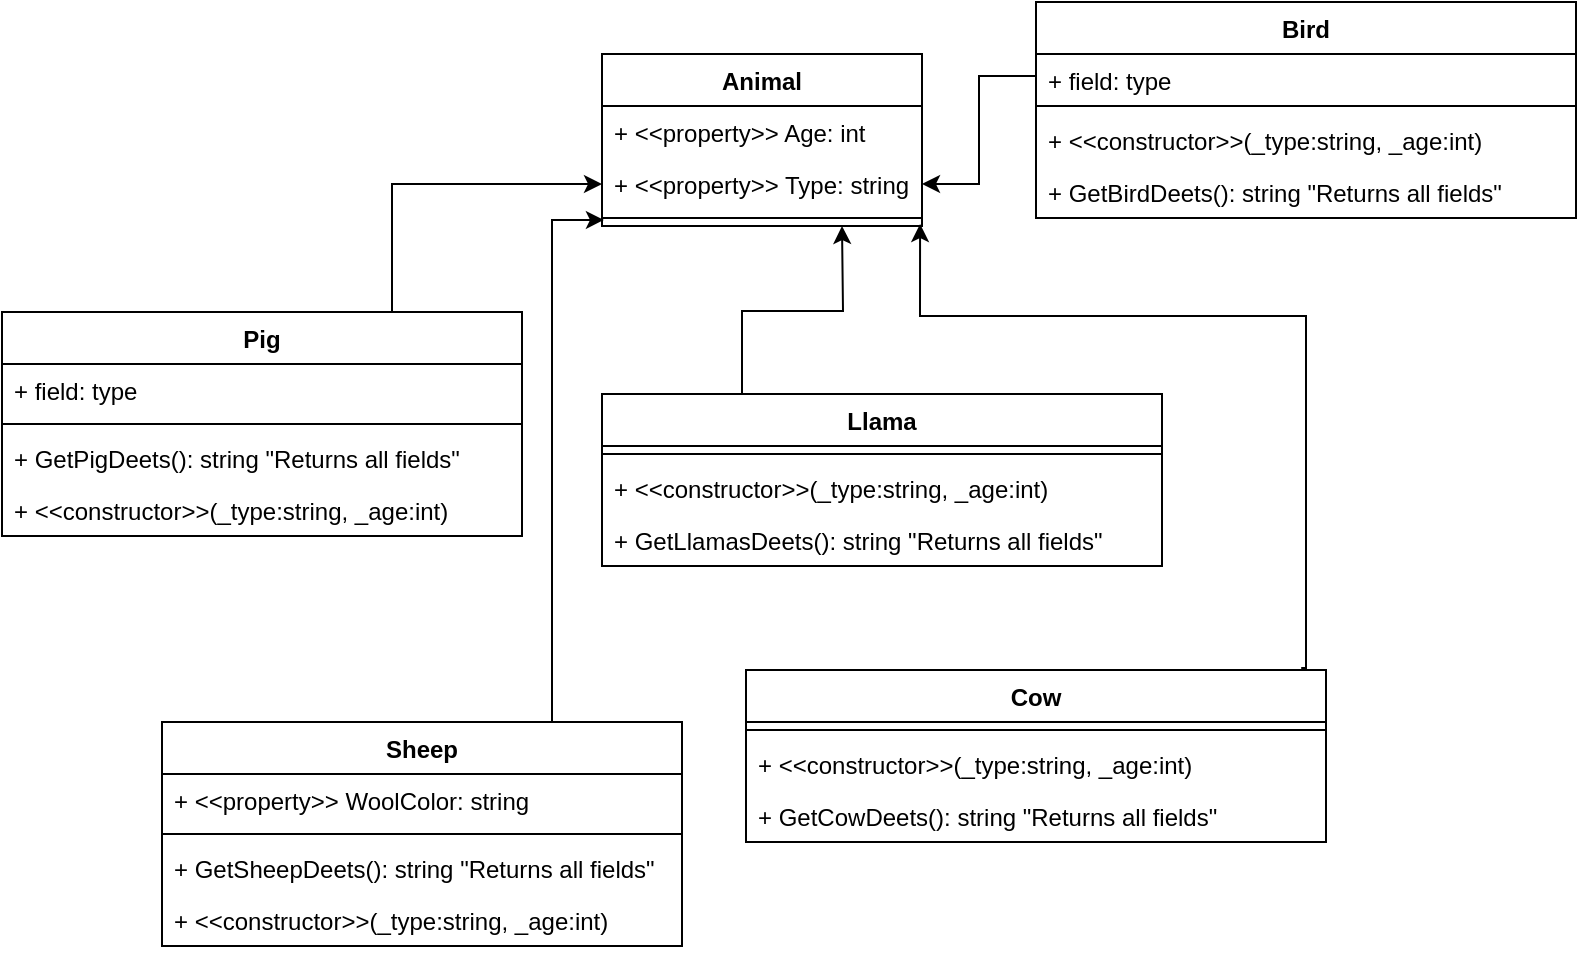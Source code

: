 <mxfile version="10.5.1" type="device"><diagram id="uHu5Dcxf6Ht232-40Qs6" name="Page-1"><mxGraphModel dx="1394" dy="796" grid="1" gridSize="10" guides="1" tooltips="1" connect="1" arrows="1" fold="1" page="1" pageScale="1" pageWidth="850" pageHeight="1100" math="0" shadow="0"><root><mxCell id="0"/><mxCell id="1" parent="0"/><mxCell id="4QBqqHJ_rNODOwjUSeU1-1" value="Animal" style="swimlane;fontStyle=1;align=center;verticalAlign=top;childLayout=stackLayout;horizontal=1;startSize=26;horizontalStack=0;resizeParent=1;resizeParentMax=0;resizeLast=0;collapsible=1;marginBottom=0;" vertex="1" parent="1"><mxGeometry x="308" y="49" width="160" height="86" as="geometry"/></mxCell><mxCell id="4QBqqHJ_rNODOwjUSeU1-33" value="+ &lt;&lt;property&gt;&gt; Age: int" style="text;strokeColor=none;fillColor=none;align=left;verticalAlign=top;spacingLeft=4;spacingRight=4;overflow=hidden;rotatable=0;points=[[0,0.5],[1,0.5]];portConstraint=eastwest;" vertex="1" parent="4QBqqHJ_rNODOwjUSeU1-1"><mxGeometry y="26" width="160" height="26" as="geometry"/></mxCell><mxCell id="4QBqqHJ_rNODOwjUSeU1-2" value="+ &lt;&lt;property&gt;&gt; Type: string" style="text;strokeColor=none;fillColor=none;align=left;verticalAlign=top;spacingLeft=4;spacingRight=4;overflow=hidden;rotatable=0;points=[[0,0.5],[1,0.5]];portConstraint=eastwest;" vertex="1" parent="4QBqqHJ_rNODOwjUSeU1-1"><mxGeometry y="52" width="160" height="26" as="geometry"/></mxCell><mxCell id="4QBqqHJ_rNODOwjUSeU1-3" value="" style="line;strokeWidth=1;fillColor=none;align=left;verticalAlign=middle;spacingTop=-1;spacingLeft=3;spacingRight=3;rotatable=0;labelPosition=right;points=[];portConstraint=eastwest;" vertex="1" parent="4QBqqHJ_rNODOwjUSeU1-1"><mxGeometry y="78" width="160" height="8" as="geometry"/></mxCell><mxCell id="4QBqqHJ_rNODOwjUSeU1-31" style="edgeStyle=orthogonalEdgeStyle;rounded=0;orthogonalLoop=1;jettySize=auto;html=1;exitX=0.75;exitY=0;exitDx=0;exitDy=0;entryX=0;entryY=0.5;entryDx=0;entryDy=0;" edge="1" parent="1" source="4QBqqHJ_rNODOwjUSeU1-5" target="4QBqqHJ_rNODOwjUSeU1-2"><mxGeometry relative="1" as="geometry"/></mxCell><mxCell id="4QBqqHJ_rNODOwjUSeU1-5" value="Pig" style="swimlane;fontStyle=1;align=center;verticalAlign=top;childLayout=stackLayout;horizontal=1;startSize=26;horizontalStack=0;resizeParent=1;resizeParentMax=0;resizeLast=0;collapsible=1;marginBottom=0;" vertex="1" parent="1"><mxGeometry x="8" y="178" width="260" height="112" as="geometry"/></mxCell><mxCell id="4QBqqHJ_rNODOwjUSeU1-6" value="+ field: type" style="text;strokeColor=none;fillColor=none;align=left;verticalAlign=top;spacingLeft=4;spacingRight=4;overflow=hidden;rotatable=0;points=[[0,0.5],[1,0.5]];portConstraint=eastwest;" vertex="1" parent="4QBqqHJ_rNODOwjUSeU1-5"><mxGeometry y="26" width="260" height="26" as="geometry"/></mxCell><mxCell id="4QBqqHJ_rNODOwjUSeU1-7" value="" style="line;strokeWidth=1;fillColor=none;align=left;verticalAlign=middle;spacingTop=-1;spacingLeft=3;spacingRight=3;rotatable=0;labelPosition=right;points=[];portConstraint=eastwest;" vertex="1" parent="4QBqqHJ_rNODOwjUSeU1-5"><mxGeometry y="52" width="260" height="8" as="geometry"/></mxCell><mxCell id="4QBqqHJ_rNODOwjUSeU1-41" value="+ GetPigDeets(): string &quot;Returns all fields&quot;" style="text;strokeColor=none;fillColor=none;align=left;verticalAlign=top;spacingLeft=4;spacingRight=4;overflow=hidden;rotatable=0;points=[[0,0.5],[1,0.5]];portConstraint=eastwest;" vertex="1" parent="4QBqqHJ_rNODOwjUSeU1-5"><mxGeometry y="60" width="260" height="26" as="geometry"/></mxCell><mxCell id="4QBqqHJ_rNODOwjUSeU1-42" value="+ &lt;&lt;constructor&gt;&gt;(_type:string, _age:int)" style="text;strokeColor=none;fillColor=none;align=left;verticalAlign=top;spacingLeft=4;spacingRight=4;overflow=hidden;rotatable=0;points=[[0,0.5],[1,0.5]];portConstraint=eastwest;" vertex="1" parent="4QBqqHJ_rNODOwjUSeU1-5"><mxGeometry y="86" width="260" height="26" as="geometry"/></mxCell><mxCell id="4QBqqHJ_rNODOwjUSeU1-30" style="edgeStyle=orthogonalEdgeStyle;rounded=0;orthogonalLoop=1;jettySize=auto;html=1;exitX=0.75;exitY=0;exitDx=0;exitDy=0;entryX=0.006;entryY=1.192;entryDx=0;entryDy=0;entryPerimeter=0;" edge="1" parent="1" source="4QBqqHJ_rNODOwjUSeU1-9" target="4QBqqHJ_rNODOwjUSeU1-2"><mxGeometry relative="1" as="geometry"><mxPoint x="305" y="156" as="targetPoint"/></mxGeometry></mxCell><mxCell id="4QBqqHJ_rNODOwjUSeU1-9" value="Sheep" style="swimlane;fontStyle=1;align=center;verticalAlign=top;childLayout=stackLayout;horizontal=1;startSize=26;horizontalStack=0;resizeParent=1;resizeParentMax=0;resizeLast=0;collapsible=1;marginBottom=0;" vertex="1" parent="1"><mxGeometry x="88" y="383" width="260" height="112" as="geometry"/></mxCell><mxCell id="4QBqqHJ_rNODOwjUSeU1-10" value="+ &lt;&lt;property&gt;&gt; WoolColor: string" style="text;strokeColor=none;fillColor=none;align=left;verticalAlign=top;spacingLeft=4;spacingRight=4;overflow=hidden;rotatable=0;points=[[0,0.5],[1,0.5]];portConstraint=eastwest;" vertex="1" parent="4QBqqHJ_rNODOwjUSeU1-9"><mxGeometry y="26" width="260" height="26" as="geometry"/></mxCell><mxCell id="4QBqqHJ_rNODOwjUSeU1-11" value="" style="line;strokeWidth=1;fillColor=none;align=left;verticalAlign=middle;spacingTop=-1;spacingLeft=3;spacingRight=3;rotatable=0;labelPosition=right;points=[];portConstraint=eastwest;" vertex="1" parent="4QBqqHJ_rNODOwjUSeU1-9"><mxGeometry y="52" width="260" height="8" as="geometry"/></mxCell><mxCell id="4QBqqHJ_rNODOwjUSeU1-40" value="+ GetSheepDeets(): string &quot;Returns all fields&quot;" style="text;strokeColor=none;fillColor=none;align=left;verticalAlign=top;spacingLeft=4;spacingRight=4;overflow=hidden;rotatable=0;points=[[0,0.5],[1,0.5]];portConstraint=eastwest;" vertex="1" parent="4QBqqHJ_rNODOwjUSeU1-9"><mxGeometry y="60" width="260" height="26" as="geometry"/></mxCell><mxCell id="4QBqqHJ_rNODOwjUSeU1-39" value="+ &lt;&lt;constructor&gt;&gt;(_type:string, _age:int)" style="text;strokeColor=none;fillColor=none;align=left;verticalAlign=top;spacingLeft=4;spacingRight=4;overflow=hidden;rotatable=0;points=[[0,0.5],[1,0.5]];portConstraint=eastwest;" vertex="1" parent="4QBqqHJ_rNODOwjUSeU1-9"><mxGeometry y="86" width="260" height="26" as="geometry"/></mxCell><mxCell id="4QBqqHJ_rNODOwjUSeU1-28" style="edgeStyle=orthogonalEdgeStyle;rounded=0;orthogonalLoop=1;jettySize=auto;html=1;exitX=0.25;exitY=0;exitDx=0;exitDy=0;" edge="1" parent="1" source="4QBqqHJ_rNODOwjUSeU1-13"><mxGeometry relative="1" as="geometry"><mxPoint x="428" y="135" as="targetPoint"/></mxGeometry></mxCell><mxCell id="4QBqqHJ_rNODOwjUSeU1-13" value="Llama" style="swimlane;fontStyle=1;align=center;verticalAlign=top;childLayout=stackLayout;horizontal=1;startSize=26;horizontalStack=0;resizeParent=1;resizeParentMax=0;resizeLast=0;collapsible=1;marginBottom=0;" vertex="1" parent="1"><mxGeometry x="308" y="219" width="280" height="86" as="geometry"/></mxCell><mxCell id="4QBqqHJ_rNODOwjUSeU1-15" value="" style="line;strokeWidth=1;fillColor=none;align=left;verticalAlign=middle;spacingTop=-1;spacingLeft=3;spacingRight=3;rotatable=0;labelPosition=right;points=[];portConstraint=eastwest;" vertex="1" parent="4QBqqHJ_rNODOwjUSeU1-13"><mxGeometry y="26" width="280" height="8" as="geometry"/></mxCell><mxCell id="4QBqqHJ_rNODOwjUSeU1-37" value="+ &lt;&lt;constructor&gt;&gt;(_type:string, _age:int)" style="text;strokeColor=none;fillColor=none;align=left;verticalAlign=top;spacingLeft=4;spacingRight=4;overflow=hidden;rotatable=0;points=[[0,0.5],[1,0.5]];portConstraint=eastwest;" vertex="1" parent="4QBqqHJ_rNODOwjUSeU1-13"><mxGeometry y="34" width="280" height="26" as="geometry"/></mxCell><mxCell id="4QBqqHJ_rNODOwjUSeU1-38" value="+ GetLlamasDeets(): string &quot;Returns all fields&quot;" style="text;strokeColor=none;fillColor=none;align=left;verticalAlign=top;spacingLeft=4;spacingRight=4;overflow=hidden;rotatable=0;points=[[0,0.5],[1,0.5]];portConstraint=eastwest;" vertex="1" parent="4QBqqHJ_rNODOwjUSeU1-13"><mxGeometry y="60" width="280" height="26" as="geometry"/></mxCell><mxCell id="4QBqqHJ_rNODOwjUSeU1-29" style="edgeStyle=orthogonalEdgeStyle;rounded=0;orthogonalLoop=1;jettySize=auto;html=1;exitX=0.959;exitY=0;exitDx=0;exitDy=0;exitPerimeter=0;entryX=0.994;entryY=0.875;entryDx=0;entryDy=0;entryPerimeter=0;" edge="1" parent="1" source="4QBqqHJ_rNODOwjUSeU1-18" target="4QBqqHJ_rNODOwjUSeU1-3"><mxGeometry relative="1" as="geometry"><mxPoint x="468" y="148" as="targetPoint"/><Array as="points"><mxPoint x="658" y="356"/><mxPoint x="660" y="356"/><mxPoint x="660" y="180"/><mxPoint x="467" y="180"/></Array></mxGeometry></mxCell><mxCell id="4QBqqHJ_rNODOwjUSeU1-18" value="Cow" style="swimlane;fontStyle=1;align=center;verticalAlign=top;childLayout=stackLayout;horizontal=1;startSize=26;horizontalStack=0;resizeParent=1;resizeParentMax=0;resizeLast=0;collapsible=1;marginBottom=0;" vertex="1" parent="1"><mxGeometry x="380" y="357" width="290" height="86" as="geometry"/></mxCell><mxCell id="4QBqqHJ_rNODOwjUSeU1-20" value="" style="line;strokeWidth=1;fillColor=none;align=left;verticalAlign=middle;spacingTop=-1;spacingLeft=3;spacingRight=3;rotatable=0;labelPosition=right;points=[];portConstraint=eastwest;" vertex="1" parent="4QBqqHJ_rNODOwjUSeU1-18"><mxGeometry y="26" width="290" height="8" as="geometry"/></mxCell><mxCell id="4QBqqHJ_rNODOwjUSeU1-35" value="+ &lt;&lt;constructor&gt;&gt;(_type:string, _age:int)" style="text;strokeColor=none;fillColor=none;align=left;verticalAlign=top;spacingLeft=4;spacingRight=4;overflow=hidden;rotatable=0;points=[[0,0.5],[1,0.5]];portConstraint=eastwest;" vertex="1" parent="4QBqqHJ_rNODOwjUSeU1-18"><mxGeometry y="34" width="290" height="26" as="geometry"/></mxCell><mxCell id="4QBqqHJ_rNODOwjUSeU1-36" value="+ GetCowDeets(): string &quot;Returns all fields&quot;" style="text;strokeColor=none;fillColor=none;align=left;verticalAlign=top;spacingLeft=4;spacingRight=4;overflow=hidden;rotatable=0;points=[[0,0.5],[1,0.5]];portConstraint=eastwest;" vertex="1" parent="4QBqqHJ_rNODOwjUSeU1-18"><mxGeometry y="60" width="290" height="26" as="geometry"/></mxCell><mxCell id="4QBqqHJ_rNODOwjUSeU1-22" value="Bird" style="swimlane;fontStyle=1;align=center;verticalAlign=top;childLayout=stackLayout;horizontal=1;startSize=26;horizontalStack=0;resizeParent=1;resizeParentMax=0;resizeLast=0;collapsible=1;marginBottom=0;" vertex="1" parent="1"><mxGeometry x="525" y="23" width="270" height="108" as="geometry"/></mxCell><mxCell id="4QBqqHJ_rNODOwjUSeU1-23" value="+ field: type" style="text;strokeColor=none;fillColor=none;align=left;verticalAlign=top;spacingLeft=4;spacingRight=4;overflow=hidden;rotatable=0;points=[[0,0.5],[1,0.5]];portConstraint=eastwest;" vertex="1" parent="4QBqqHJ_rNODOwjUSeU1-22"><mxGeometry y="26" width="270" height="22" as="geometry"/></mxCell><mxCell id="4QBqqHJ_rNODOwjUSeU1-24" value="" style="line;strokeWidth=1;fillColor=none;align=left;verticalAlign=middle;spacingTop=-1;spacingLeft=3;spacingRight=3;rotatable=0;labelPosition=right;points=[];portConstraint=eastwest;" vertex="1" parent="4QBqqHJ_rNODOwjUSeU1-22"><mxGeometry y="48" width="270" height="8" as="geometry"/></mxCell><mxCell id="4QBqqHJ_rNODOwjUSeU1-25" value="+ &lt;&lt;constructor&gt;&gt;(_type:string, _age:int)" style="text;strokeColor=none;fillColor=none;align=left;verticalAlign=top;spacingLeft=4;spacingRight=4;overflow=hidden;rotatable=0;points=[[0,0.5],[1,0.5]];portConstraint=eastwest;" vertex="1" parent="4QBqqHJ_rNODOwjUSeU1-22"><mxGeometry y="56" width="270" height="26" as="geometry"/></mxCell><mxCell id="4QBqqHJ_rNODOwjUSeU1-34" value="+ GetBirdDeets(): string &quot;Returns all fields&quot;" style="text;strokeColor=none;fillColor=none;align=left;verticalAlign=top;spacingLeft=4;spacingRight=4;overflow=hidden;rotatable=0;points=[[0,0.5],[1,0.5]];portConstraint=eastwest;" vertex="1" parent="4QBqqHJ_rNODOwjUSeU1-22"><mxGeometry y="82" width="270" height="26" as="geometry"/></mxCell><mxCell id="4QBqqHJ_rNODOwjUSeU1-27" style="edgeStyle=orthogonalEdgeStyle;rounded=0;orthogonalLoop=1;jettySize=auto;html=1;exitX=0;exitY=0.5;exitDx=0;exitDy=0;entryX=1;entryY=0.5;entryDx=0;entryDy=0;" edge="1" parent="1" source="4QBqqHJ_rNODOwjUSeU1-23" target="4QBqqHJ_rNODOwjUSeU1-2"><mxGeometry relative="1" as="geometry"/></mxCell></root></mxGraphModel></diagram></mxfile>
